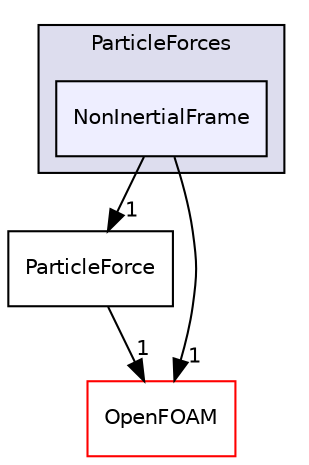 digraph "src/lagrangian/intermediate/submodels/Kinematic/ParticleForces/NonInertialFrame" {
  bgcolor=transparent;
  compound=true
  node [ fontsize="10", fontname="Helvetica"];
  edge [ labelfontsize="10", labelfontname="Helvetica"];
  subgraph clusterdir_7880c6dec9d81c909715027e243e12ba {
    graph [ bgcolor="#ddddee", pencolor="black", label="ParticleForces" fontname="Helvetica", fontsize="10", URL="dir_7880c6dec9d81c909715027e243e12ba.html"]
  dir_a67c8844d84f0b9e1806d87920d6dd7b [shape=box, label="NonInertialFrame", style="filled", fillcolor="#eeeeff", pencolor="black", URL="dir_a67c8844d84f0b9e1806d87920d6dd7b.html"];
  }
  dir_6ac06ece5f26f1196a12108b46c15ea0 [shape=box label="ParticleForce" URL="dir_6ac06ece5f26f1196a12108b46c15ea0.html"];
  dir_c5473ff19b20e6ec4dfe5c310b3778a8 [shape=box label="OpenFOAM" color="red" URL="dir_c5473ff19b20e6ec4dfe5c310b3778a8.html"];
  dir_6ac06ece5f26f1196a12108b46c15ea0->dir_c5473ff19b20e6ec4dfe5c310b3778a8 [headlabel="1", labeldistance=1.5 headhref="dir_001551_001896.html"];
  dir_a67c8844d84f0b9e1806d87920d6dd7b->dir_6ac06ece5f26f1196a12108b46c15ea0 [headlabel="1", labeldistance=1.5 headhref="dir_001549_001551.html"];
  dir_a67c8844d84f0b9e1806d87920d6dd7b->dir_c5473ff19b20e6ec4dfe5c310b3778a8 [headlabel="1", labeldistance=1.5 headhref="dir_001549_001896.html"];
}
